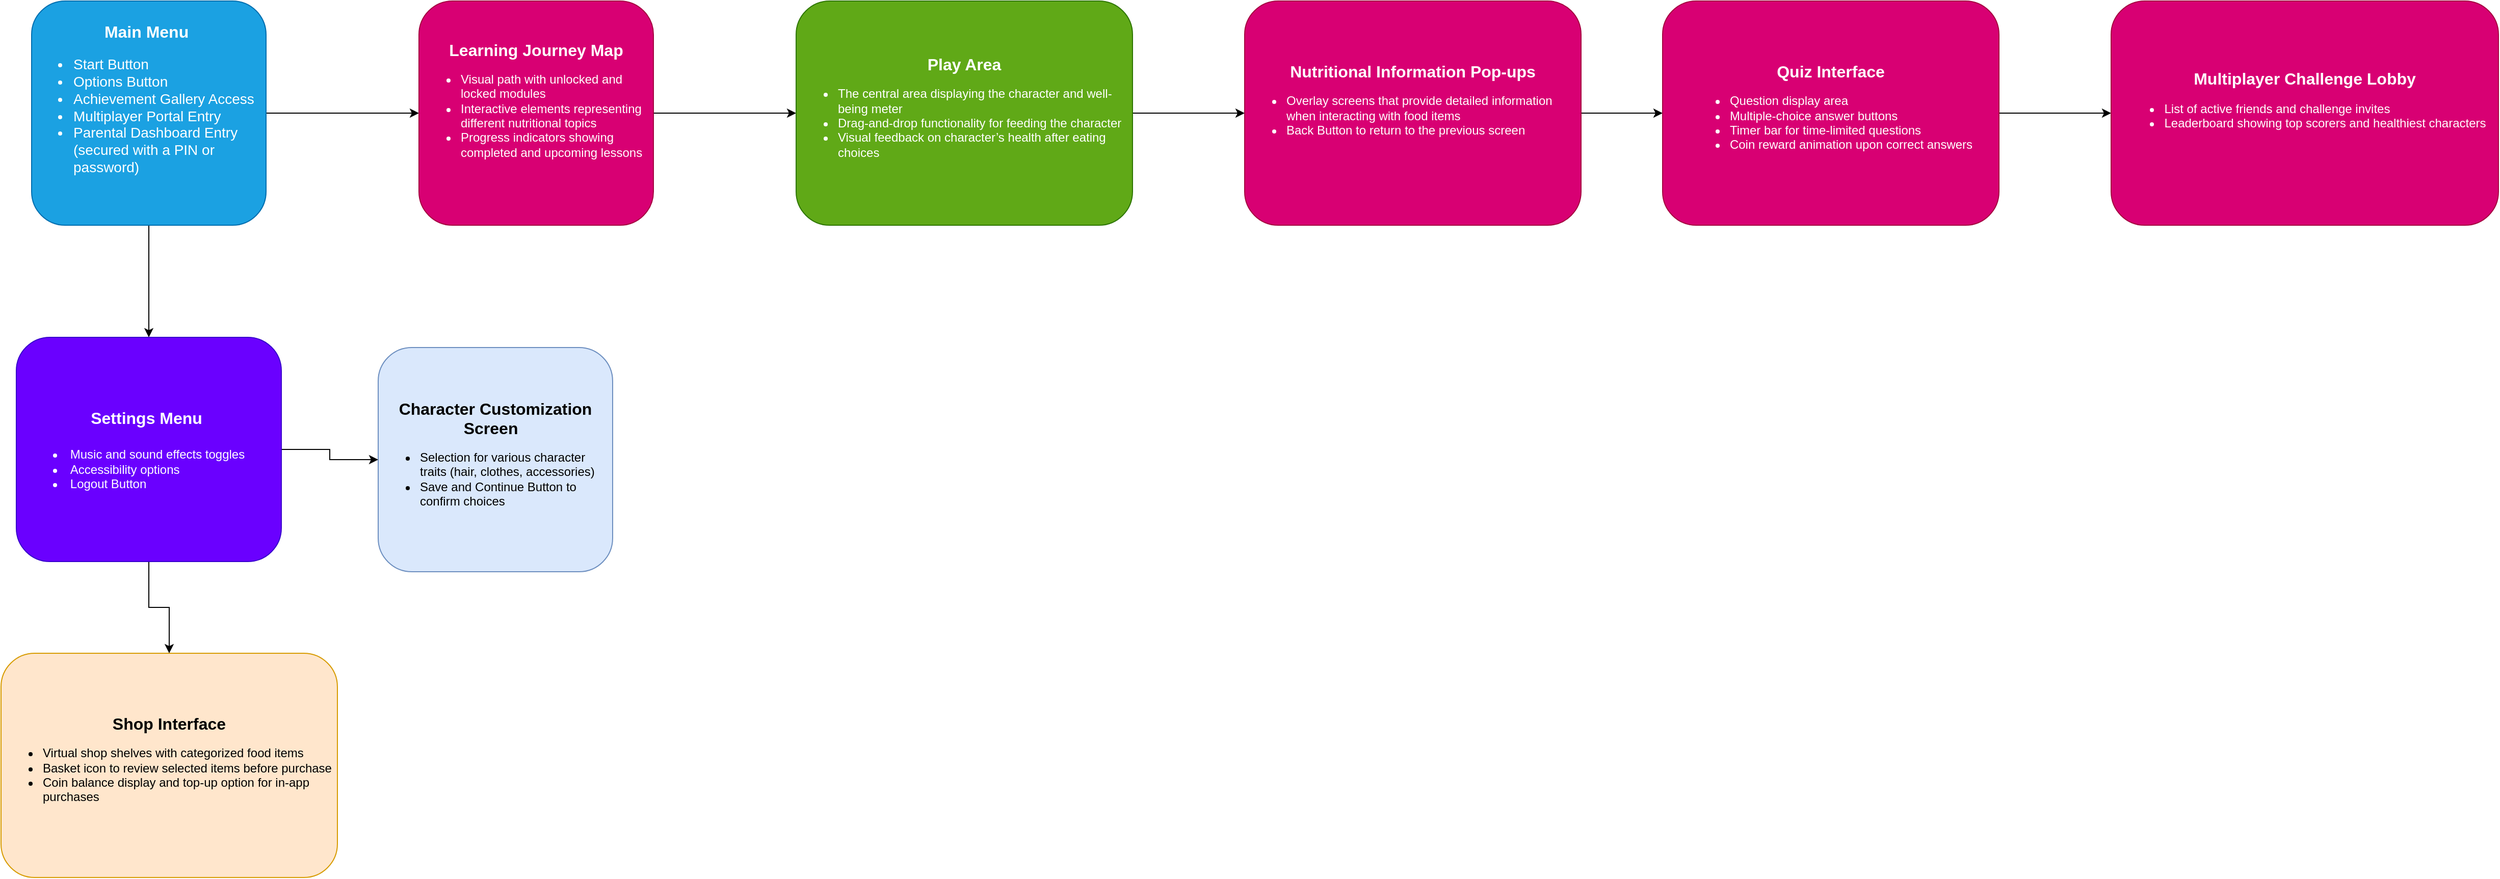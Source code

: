 <mxfile version="24.0.7" type="github">
  <diagram name="Page-1" id="c7558073-3199-34d8-9f00-42111426c3f3">
    <mxGraphModel dx="3585" dy="1928" grid="1" gridSize="10" guides="1" tooltips="1" connect="1" arrows="1" fold="1" page="1" pageScale="1" pageWidth="826" pageHeight="1169" background="none" math="0" shadow="0">
      <root>
        <mxCell id="0" />
        <mxCell id="1" parent="0" />
        <mxCell id="iwvGlQX-osIPtCATk8MM-108" style="edgeStyle=orthogonalEdgeStyle;rounded=0;orthogonalLoop=1;jettySize=auto;html=1;" edge="1" parent="1" source="iwvGlQX-osIPtCATk8MM-97" target="iwvGlQX-osIPtCATk8MM-101">
          <mxGeometry relative="1" as="geometry" />
        </mxCell>
        <mxCell id="iwvGlQX-osIPtCATk8MM-109" value="" style="edgeStyle=orthogonalEdgeStyle;rounded=0;orthogonalLoop=1;jettySize=auto;html=1;" edge="1" parent="1" source="iwvGlQX-osIPtCATk8MM-97" target="iwvGlQX-osIPtCATk8MM-107">
          <mxGeometry relative="1" as="geometry" />
        </mxCell>
        <mxCell id="iwvGlQX-osIPtCATk8MM-97" value="&lt;b style=&quot;font-size: 16px;&quot;&gt;&lt;font style=&quot;font-size: 16px;&quot;&gt;Main Menu&amp;nbsp;&lt;/font&gt;&lt;/b&gt;&lt;div style=&quot;font-size: 16px;&quot;&gt;&lt;div style=&quot;font-size: 14px;&quot;&gt;&lt;ul style=&quot;&quot;&gt;&lt;li style=&quot;text-align: left;&quot;&gt;Start Button&lt;/li&gt;&lt;li style=&quot;text-align: left;&quot;&gt;Options Button&lt;/li&gt;&lt;li style=&quot;text-align: left;&quot;&gt;Achievement Gallery Access&lt;/li&gt;&lt;li style=&quot;text-align: left;&quot;&gt;Multiplayer Portal Entry&lt;/li&gt;&lt;li style=&quot;text-align: left;&quot;&gt;Parental Dashboard Entry (secured with a PIN or password)&lt;/li&gt;&lt;/ul&gt;&lt;/div&gt;&lt;/div&gt;&lt;div&gt;&lt;br&gt;&lt;/div&gt;" style="rounded=1;whiteSpace=wrap;html=1;fillColor=#1ba1e2;strokeColor=#006EAF;fontColor=#ffffff;" vertex="1" parent="1">
          <mxGeometry x="210" y="90" width="230" height="220" as="geometry" />
        </mxCell>
        <mxCell id="iwvGlQX-osIPtCATk8MM-99" value="&lt;font style=&quot;&quot;&gt;&lt;span style=&quot;font-size: 16px;&quot;&gt;&lt;b&gt;Character Customization Screen&lt;/b&gt;&lt;/span&gt;&lt;b style=&quot;font-size: 16px;&quot;&gt;&amp;nbsp;&amp;nbsp;&lt;/b&gt;&lt;/font&gt;&lt;div&gt;&lt;div style=&quot;text-align: left;&quot;&gt;&lt;ul&gt;&lt;li&gt;Selection for various character traits (hair, clothes, accessories)&lt;/li&gt;&lt;li&gt;Save and Continue Button to confirm choices&lt;/li&gt;&lt;/ul&gt;&lt;/div&gt;&lt;/div&gt;" style="rounded=1;whiteSpace=wrap;html=1;fillColor=#dae8fc;strokeColor=#6c8ebf;glass=0;imageVerticalAlign=top;" vertex="1" parent="1">
          <mxGeometry x="550" y="430" width="230" height="220" as="geometry" />
        </mxCell>
        <mxCell id="iwvGlQX-osIPtCATk8MM-112" style="edgeStyle=orthogonalEdgeStyle;rounded=0;orthogonalLoop=1;jettySize=auto;html=1;" edge="1" parent="1" source="iwvGlQX-osIPtCATk8MM-101" target="iwvGlQX-osIPtCATk8MM-104">
          <mxGeometry relative="1" as="geometry" />
        </mxCell>
        <mxCell id="iwvGlQX-osIPtCATk8MM-101" value="&lt;div style=&quot;&quot;&gt;&lt;div style=&quot;&quot;&gt;&lt;b style=&quot;font-size: 16px; text-align: left; background-color: initial;&quot;&gt;Learning Journey Map&lt;/b&gt;&lt;br&gt;&lt;ul style=&quot;&quot;&gt;&lt;li style=&quot;text-align: left;&quot;&gt;&lt;span style=&quot;background-color: initial;&quot;&gt;Visual path with unlocked and locked modules&lt;/span&gt;&lt;br&gt;&lt;/li&gt;&lt;li style=&quot;text-align: left;&quot;&gt;Interactive elements representing different nutritional topics&lt;/li&gt;&lt;li style=&quot;text-align: left;&quot;&gt;Progress indicators showing completed and upcoming lessons&lt;/li&gt;&lt;/ul&gt;&lt;/div&gt;&lt;/div&gt;&lt;div&gt;&lt;br&gt;&lt;/div&gt;" style="rounded=1;whiteSpace=wrap;html=1;fillColor=#d80073;strokeColor=#A50040;fontColor=#ffffff;" vertex="1" parent="1">
          <mxGeometry x="590" y="90" width="230" height="220" as="geometry" />
        </mxCell>
        <mxCell id="iwvGlQX-osIPtCATk8MM-114" style="edgeStyle=orthogonalEdgeStyle;rounded=0;orthogonalLoop=1;jettySize=auto;html=1;" edge="1" parent="1" source="iwvGlQX-osIPtCATk8MM-102" target="iwvGlQX-osIPtCATk8MM-105">
          <mxGeometry relative="1" as="geometry" />
        </mxCell>
        <mxCell id="iwvGlQX-osIPtCATk8MM-102" value="&lt;div style=&quot;&quot;&gt;&lt;div style=&quot;&quot;&gt;&lt;div style=&quot;&quot;&gt;&lt;span style=&quot;background-color: initial; font-size: 16px;&quot;&gt;&lt;b&gt;Nutritional Information Pop-ups&lt;/b&gt;&lt;/span&gt;&lt;/div&gt;&lt;ul style=&quot;&quot;&gt;&lt;li style=&quot;text-align: left;&quot;&gt;&lt;span style=&quot;background-color: initial;&quot;&gt;Overlay screens that provide detailed information when interacting with food items&lt;/span&gt;&lt;br&gt;&lt;/li&gt;&lt;li style=&quot;text-align: left;&quot;&gt;Back Button to return to the previous screen&lt;/li&gt;&lt;/ul&gt;&lt;/div&gt;&lt;/div&gt;&lt;div&gt;&lt;br&gt;&lt;/div&gt;" style="rounded=1;whiteSpace=wrap;html=1;fillColor=#d80073;strokeColor=#A50040;fontColor=#ffffff;" vertex="1" parent="1">
          <mxGeometry x="1400" y="90" width="330" height="220" as="geometry" />
        </mxCell>
        <mxCell id="iwvGlQX-osIPtCATk8MM-103" value="&lt;div style=&quot;&quot;&gt;&lt;div style=&quot;&quot;&gt;&lt;div style=&quot;&quot;&gt;&lt;br&gt;&lt;span style=&quot;font-size: 16px;&quot;&gt;&lt;b&gt;Shop Interface&lt;/b&gt;&lt;/span&gt;&lt;br&gt;&lt;/div&gt;&lt;ul style=&quot;&quot;&gt;&lt;li style=&quot;text-align: left;&quot;&gt;&lt;span style=&quot;background-color: initial;&quot;&gt;Virtual shop shelves with categorized food items&lt;/span&gt;&lt;br&gt;&lt;/li&gt;&lt;li style=&quot;text-align: left;&quot;&gt;Basket icon to review selected items before purchase&lt;/li&gt;&lt;li style=&quot;text-align: left;&quot;&gt;Coin balance display and top-up option for in-app purchases&lt;/li&gt;&lt;/ul&gt;&lt;/div&gt;&lt;/div&gt;&lt;div&gt;&lt;br&gt;&lt;/div&gt;" style="rounded=1;whiteSpace=wrap;html=1;fillColor=#ffe6cc;strokeColor=#d79b00;" vertex="1" parent="1">
          <mxGeometry x="180" y="730" width="330" height="220" as="geometry" />
        </mxCell>
        <mxCell id="iwvGlQX-osIPtCATk8MM-113" style="edgeStyle=orthogonalEdgeStyle;rounded=0;orthogonalLoop=1;jettySize=auto;html=1;" edge="1" parent="1" source="iwvGlQX-osIPtCATk8MM-104" target="iwvGlQX-osIPtCATk8MM-102">
          <mxGeometry relative="1" as="geometry" />
        </mxCell>
        <mxCell id="iwvGlQX-osIPtCATk8MM-104" value="&lt;div style=&quot;&quot;&gt;&lt;div style=&quot;&quot;&gt;&lt;div style=&quot;&quot;&gt;&lt;br&gt;&lt;/div&gt;&lt;span style=&quot;font-size: 16px;&quot;&gt;&lt;b&gt;Play Area&lt;/b&gt;&lt;/span&gt;&lt;ul style=&quot;&quot;&gt;&lt;li style=&quot;text-align: left;&quot;&gt;&lt;span style=&quot;background-color: initial;&quot;&gt;The central area displaying the character and well-being meter&lt;/span&gt;&lt;br&gt;&lt;/li&gt;&lt;li style=&quot;text-align: left;&quot;&gt;Drag-and-drop functionality for feeding the character&lt;/li&gt;&lt;li style=&quot;text-align: left;&quot;&gt;Visual feedback on character’s health after eating choices&lt;/li&gt;&lt;/ul&gt;&lt;/div&gt;&lt;/div&gt;&lt;div&gt;&lt;br&gt;&lt;/div&gt;" style="rounded=1;whiteSpace=wrap;html=1;fillColor=#60a917;strokeColor=#2D7600;fontColor=#ffffff;" vertex="1" parent="1">
          <mxGeometry x="960" y="90" width="330" height="220" as="geometry" />
        </mxCell>
        <mxCell id="iwvGlQX-osIPtCATk8MM-115" style="edgeStyle=orthogonalEdgeStyle;rounded=0;orthogonalLoop=1;jettySize=auto;html=1;" edge="1" parent="1" source="iwvGlQX-osIPtCATk8MM-105" target="iwvGlQX-osIPtCATk8MM-106">
          <mxGeometry relative="1" as="geometry" />
        </mxCell>
        <mxCell id="iwvGlQX-osIPtCATk8MM-105" value="&lt;div style=&quot;&quot;&gt;&lt;div style=&quot;&quot;&gt;&lt;div style=&quot;&quot;&gt;&lt;br&gt;&lt;/div&gt;&lt;span style=&quot;font-size: 16px;&quot;&gt;&lt;b&gt;Quiz Interface&lt;/b&gt;&lt;/span&gt;&lt;br&gt;&lt;ul style=&quot;&quot;&gt;&lt;li style=&quot;text-align: left;&quot;&gt;&lt;span style=&quot;background-color: initial;&quot;&gt;Question display area&lt;/span&gt;&lt;br&gt;&lt;/li&gt;&lt;li style=&quot;text-align: left;&quot;&gt;&lt;span style=&quot;background-color: initial;&quot;&gt;Multiple-choice answer buttons&lt;/span&gt;&lt;br&gt;&lt;/li&gt;&lt;li style=&quot;text-align: left;&quot;&gt;Timer bar for time-limited questions&lt;/li&gt;&lt;li style=&quot;text-align: left;&quot;&gt;Coin reward animation upon correct answers&lt;/li&gt;&lt;/ul&gt;&lt;/div&gt;&lt;/div&gt;&lt;div&gt;&lt;br&gt;&lt;/div&gt;" style="rounded=1;whiteSpace=wrap;html=1;fillColor=#d80073;strokeColor=#A50040;fontColor=#ffffff;" vertex="1" parent="1">
          <mxGeometry x="1810" y="90" width="330" height="220" as="geometry" />
        </mxCell>
        <mxCell id="iwvGlQX-osIPtCATk8MM-106" value="&lt;div style=&quot;&quot;&gt;&lt;div style=&quot;&quot;&gt;&lt;div style=&quot;&quot;&gt;&lt;b style=&quot;font-size: 16px; background-color: initial;&quot;&gt;Multiplayer Challenge Lobby&lt;/b&gt;&lt;br&gt;&lt;/div&gt;&lt;ul style=&quot;&quot;&gt;&lt;li style=&quot;text-align: left;&quot;&gt;&lt;span style=&quot;background-color: initial;&quot;&gt;List of active friends and challenge invites&lt;/span&gt;&lt;br&gt;&lt;/li&gt;&lt;li style=&quot;text-align: left;&quot;&gt;Leaderboard showing top scorers and healthiest characters&lt;/li&gt;&lt;/ul&gt;&lt;/div&gt;&lt;/div&gt;&lt;div&gt;&lt;br&gt;&lt;/div&gt;" style="rounded=1;whiteSpace=wrap;html=1;fillColor=#d80073;strokeColor=#A50040;fontColor=#ffffff;" vertex="1" parent="1">
          <mxGeometry x="2250" y="90" width="380" height="220" as="geometry" />
        </mxCell>
        <mxCell id="iwvGlQX-osIPtCATk8MM-110" value="" style="edgeStyle=orthogonalEdgeStyle;rounded=0;orthogonalLoop=1;jettySize=auto;html=1;" edge="1" parent="1" source="iwvGlQX-osIPtCATk8MM-107" target="iwvGlQX-osIPtCATk8MM-99">
          <mxGeometry relative="1" as="geometry" />
        </mxCell>
        <mxCell id="iwvGlQX-osIPtCATk8MM-111" value="" style="edgeStyle=orthogonalEdgeStyle;rounded=0;orthogonalLoop=1;jettySize=auto;html=1;" edge="1" parent="1" source="iwvGlQX-osIPtCATk8MM-107" target="iwvGlQX-osIPtCATk8MM-103">
          <mxGeometry relative="1" as="geometry" />
        </mxCell>
        <mxCell id="iwvGlQX-osIPtCATk8MM-107" value="&lt;div style=&quot;&quot;&gt;&lt;div style=&quot;&quot;&gt;&lt;div style=&quot;&quot;&gt;&lt;span style=&quot;background-color: initial;&quot;&gt;&lt;span style=&quot;font-size: 16px;&quot;&gt;&lt;b&gt;Settings Menu&lt;/b&gt;&lt;/span&gt;&lt;b style=&quot;font-size: 16px;&quot;&gt;&amp;nbsp;&lt;/b&gt;&lt;/span&gt;&lt;br&gt;&lt;/div&gt;&lt;div style=&quot;&quot;&gt;&lt;span style=&quot;background-color: initial;&quot;&gt;&lt;b style=&quot;font-size: 16px;&quot;&gt;&lt;br&gt;&lt;/b&gt;&lt;/span&gt;&lt;/div&gt;&lt;/div&gt;&lt;/div&gt;&lt;div&gt;&lt;li style=&quot;text-align: left;&quot;&gt;Music and sound effects toggles&lt;/li&gt;&lt;li style=&quot;text-align: left;&quot;&gt;Accessibility options&lt;/li&gt;&lt;li style=&quot;text-align: left;&quot;&gt;Logout Button&lt;/li&gt;&lt;/div&gt;" style="rounded=1;whiteSpace=wrap;html=1;fillColor=#6a00ff;strokeColor=#3700CC;fontColor=#ffffff;" vertex="1" parent="1">
          <mxGeometry x="195" y="420" width="260" height="220" as="geometry" />
        </mxCell>
      </root>
    </mxGraphModel>
  </diagram>
</mxfile>
